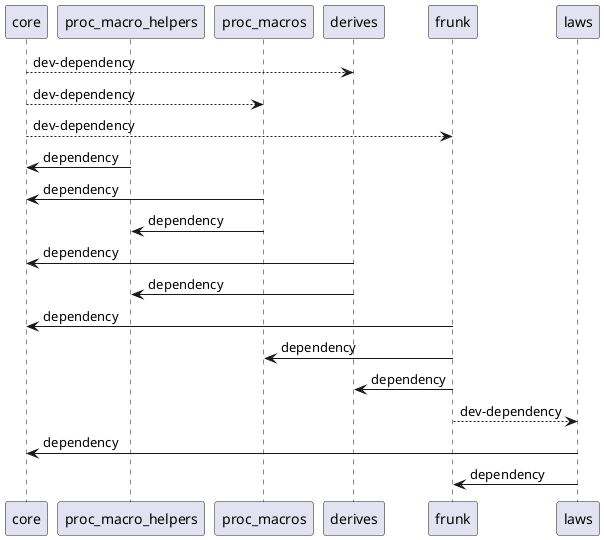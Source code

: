 @startuml
participant core as c
participant proc_macro_helpers as pmh
participant proc_macros as pm
participant derives as d
participant frunk as f
participant laws as l

c --> d: dev-dependency
c --> pm: dev-dependency
c --> f: dev-dependency

pmh -> c: dependency

pm -> c: dependency
pm -> pmh: dependency

d -> c: dependency
d -> pmh: dependency

f -> c: dependency
f -> pm: dependency
f -> d: dependency
f --> l: dev-dependency

l -> c: dependency
l -> f: dependency

@enduml
